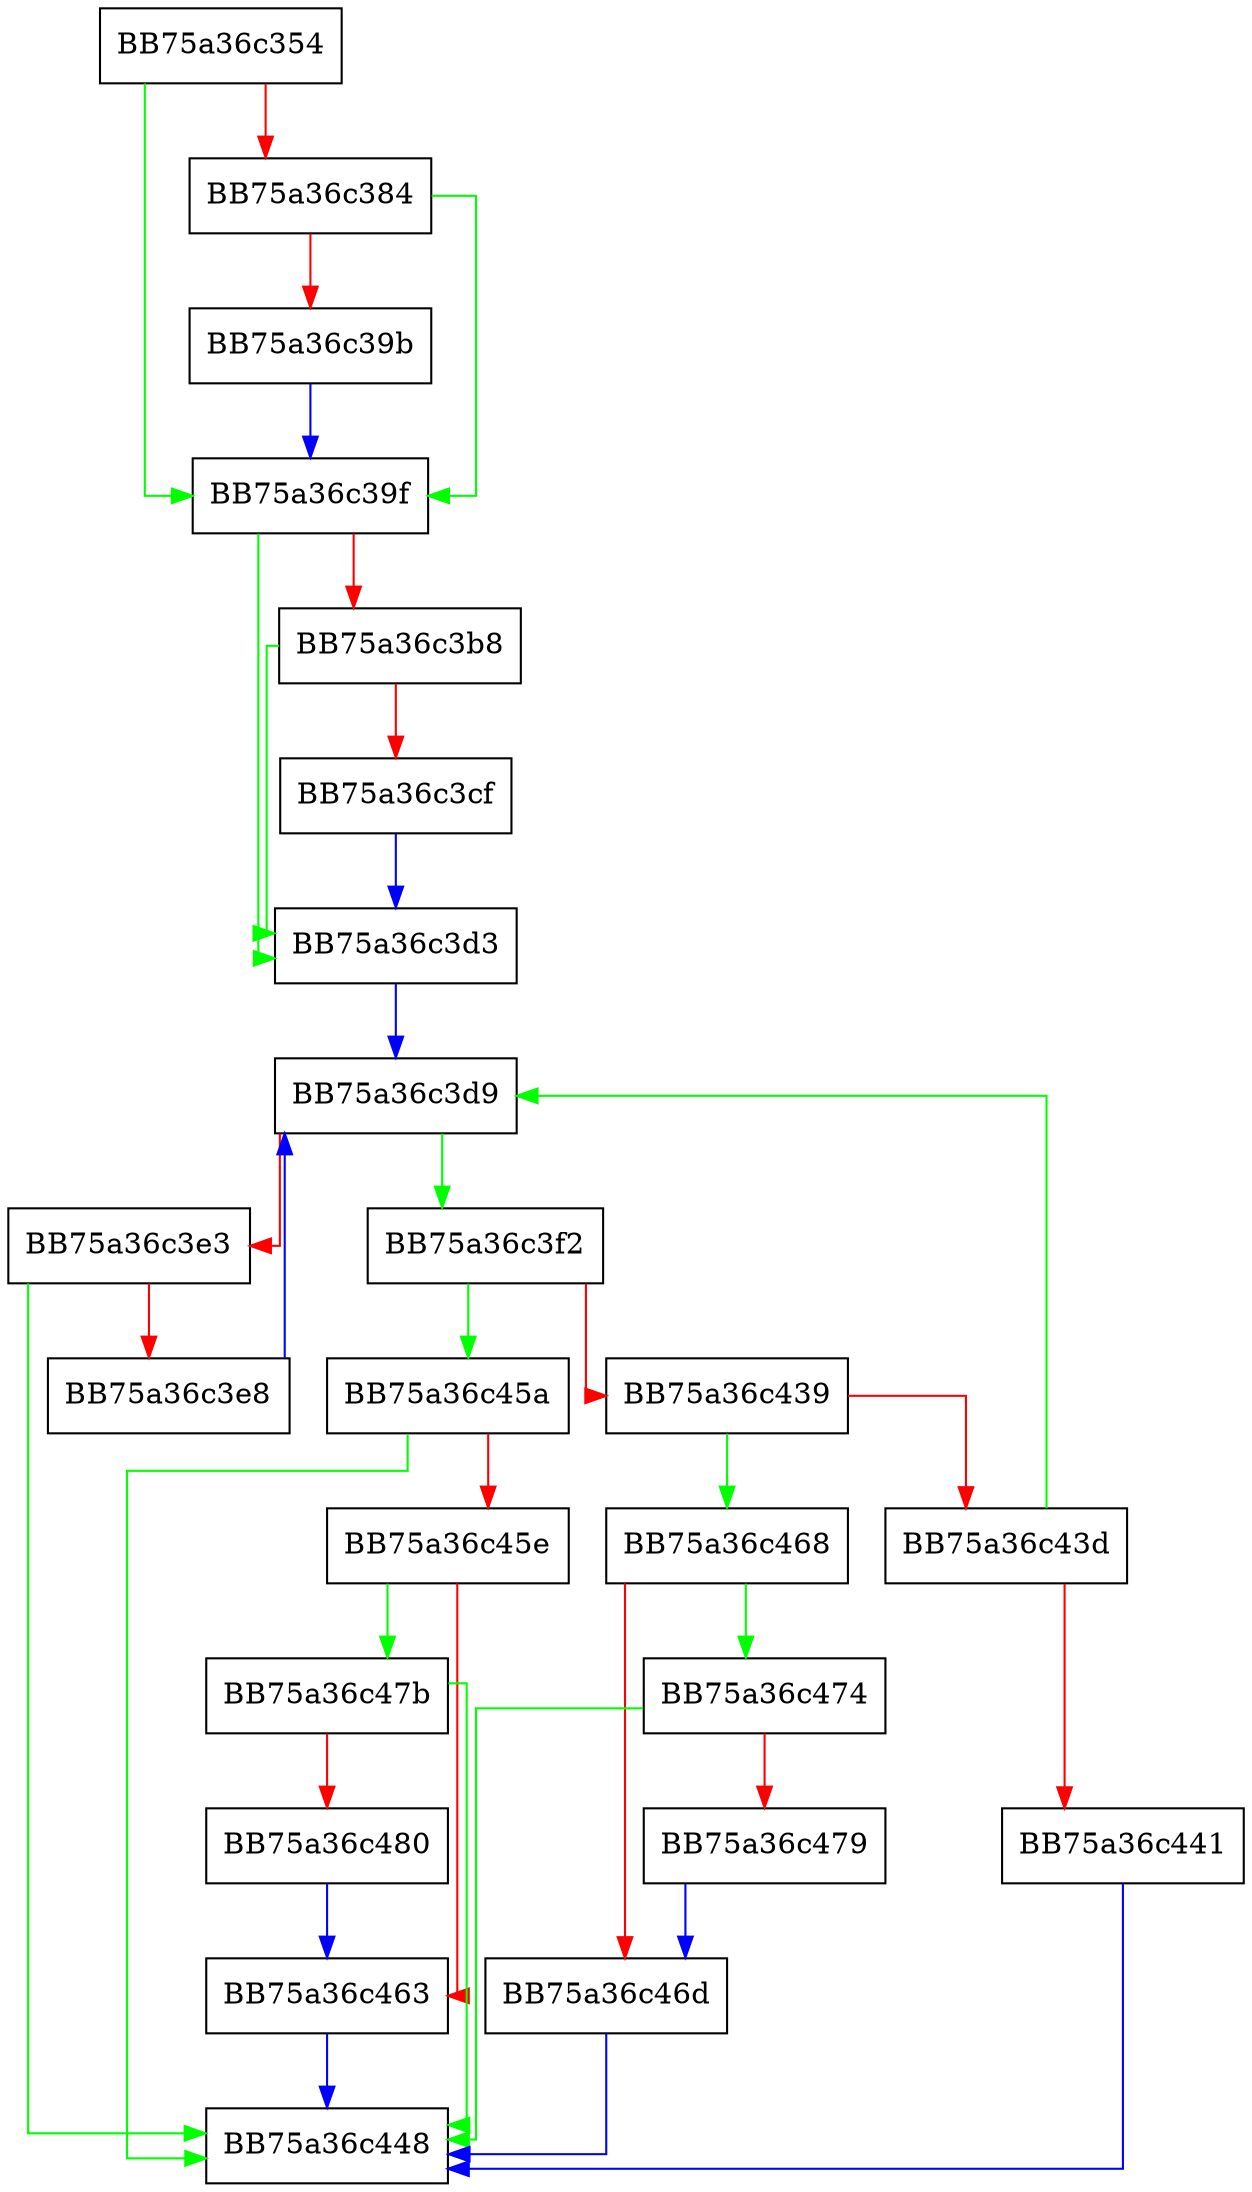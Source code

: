 digraph cmp_fpath_w {
  node [shape="box"];
  graph [splines=ortho];
  BB75a36c354 -> BB75a36c39f [color="green"];
  BB75a36c354 -> BB75a36c384 [color="red"];
  BB75a36c384 -> BB75a36c39f [color="green"];
  BB75a36c384 -> BB75a36c39b [color="red"];
  BB75a36c39b -> BB75a36c39f [color="blue"];
  BB75a36c39f -> BB75a36c3d3 [color="green"];
  BB75a36c39f -> BB75a36c3b8 [color="red"];
  BB75a36c3b8 -> BB75a36c3d3 [color="green"];
  BB75a36c3b8 -> BB75a36c3cf [color="red"];
  BB75a36c3cf -> BB75a36c3d3 [color="blue"];
  BB75a36c3d3 -> BB75a36c3d9 [color="blue"];
  BB75a36c3d9 -> BB75a36c3f2 [color="green"];
  BB75a36c3d9 -> BB75a36c3e3 [color="red"];
  BB75a36c3e3 -> BB75a36c448 [color="green"];
  BB75a36c3e3 -> BB75a36c3e8 [color="red"];
  BB75a36c3e8 -> BB75a36c3d9 [color="blue"];
  BB75a36c3f2 -> BB75a36c45a [color="green"];
  BB75a36c3f2 -> BB75a36c439 [color="red"];
  BB75a36c439 -> BB75a36c468 [color="green"];
  BB75a36c439 -> BB75a36c43d [color="red"];
  BB75a36c43d -> BB75a36c3d9 [color="green"];
  BB75a36c43d -> BB75a36c441 [color="red"];
  BB75a36c441 -> BB75a36c448 [color="blue"];
  BB75a36c45a -> BB75a36c448 [color="green"];
  BB75a36c45a -> BB75a36c45e [color="red"];
  BB75a36c45e -> BB75a36c47b [color="green"];
  BB75a36c45e -> BB75a36c463 [color="red"];
  BB75a36c463 -> BB75a36c448 [color="blue"];
  BB75a36c468 -> BB75a36c474 [color="green"];
  BB75a36c468 -> BB75a36c46d [color="red"];
  BB75a36c46d -> BB75a36c448 [color="blue"];
  BB75a36c474 -> BB75a36c448 [color="green"];
  BB75a36c474 -> BB75a36c479 [color="red"];
  BB75a36c479 -> BB75a36c46d [color="blue"];
  BB75a36c47b -> BB75a36c448 [color="green"];
  BB75a36c47b -> BB75a36c480 [color="red"];
  BB75a36c480 -> BB75a36c463 [color="blue"];
}